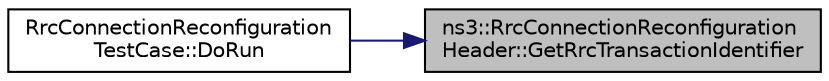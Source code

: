 digraph "ns3::RrcConnectionReconfigurationHeader::GetRrcTransactionIdentifier"
{
 // LATEX_PDF_SIZE
  edge [fontname="Helvetica",fontsize="10",labelfontname="Helvetica",labelfontsize="10"];
  node [fontname="Helvetica",fontsize="10",shape=record];
  rankdir="RL";
  Node1 [label="ns3::RrcConnectionReconfiguration\lHeader::GetRrcTransactionIdentifier",height=0.2,width=0.4,color="black", fillcolor="grey75", style="filled", fontcolor="black",tooltip="Getter for m_rrcTransactionIdentifier."];
  Node1 -> Node2 [dir="back",color="midnightblue",fontsize="10",style="solid",fontname="Helvetica"];
  Node2 [label="RrcConnectionReconfiguration\lTestCase::DoRun",height=0.2,width=0.4,color="black", fillcolor="white", style="filled",URL="$class_rrc_connection_reconfiguration_test_case.html#a2b89d71bea1fac367654a314ffb228a8",tooltip="Implementation to actually run this TestCase."];
}
